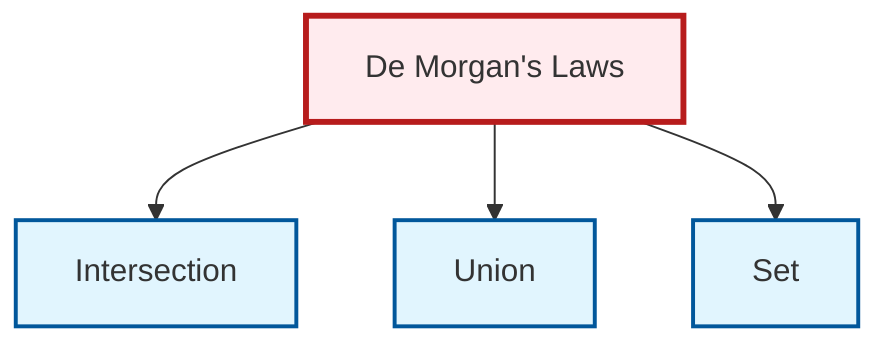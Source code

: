graph TD
    classDef definition fill:#e1f5fe,stroke:#01579b,stroke-width:2px
    classDef theorem fill:#f3e5f5,stroke:#4a148c,stroke-width:2px
    classDef axiom fill:#fff3e0,stroke:#e65100,stroke-width:2px
    classDef example fill:#e8f5e9,stroke:#1b5e20,stroke-width:2px
    classDef current fill:#ffebee,stroke:#b71c1c,stroke-width:3px
    def-union["Union"]:::definition
    thm-de-morgan["De Morgan's Laws"]:::theorem
    def-set["Set"]:::definition
    def-intersection["Intersection"]:::definition
    thm-de-morgan --> def-intersection
    thm-de-morgan --> def-union
    thm-de-morgan --> def-set
    class thm-de-morgan current